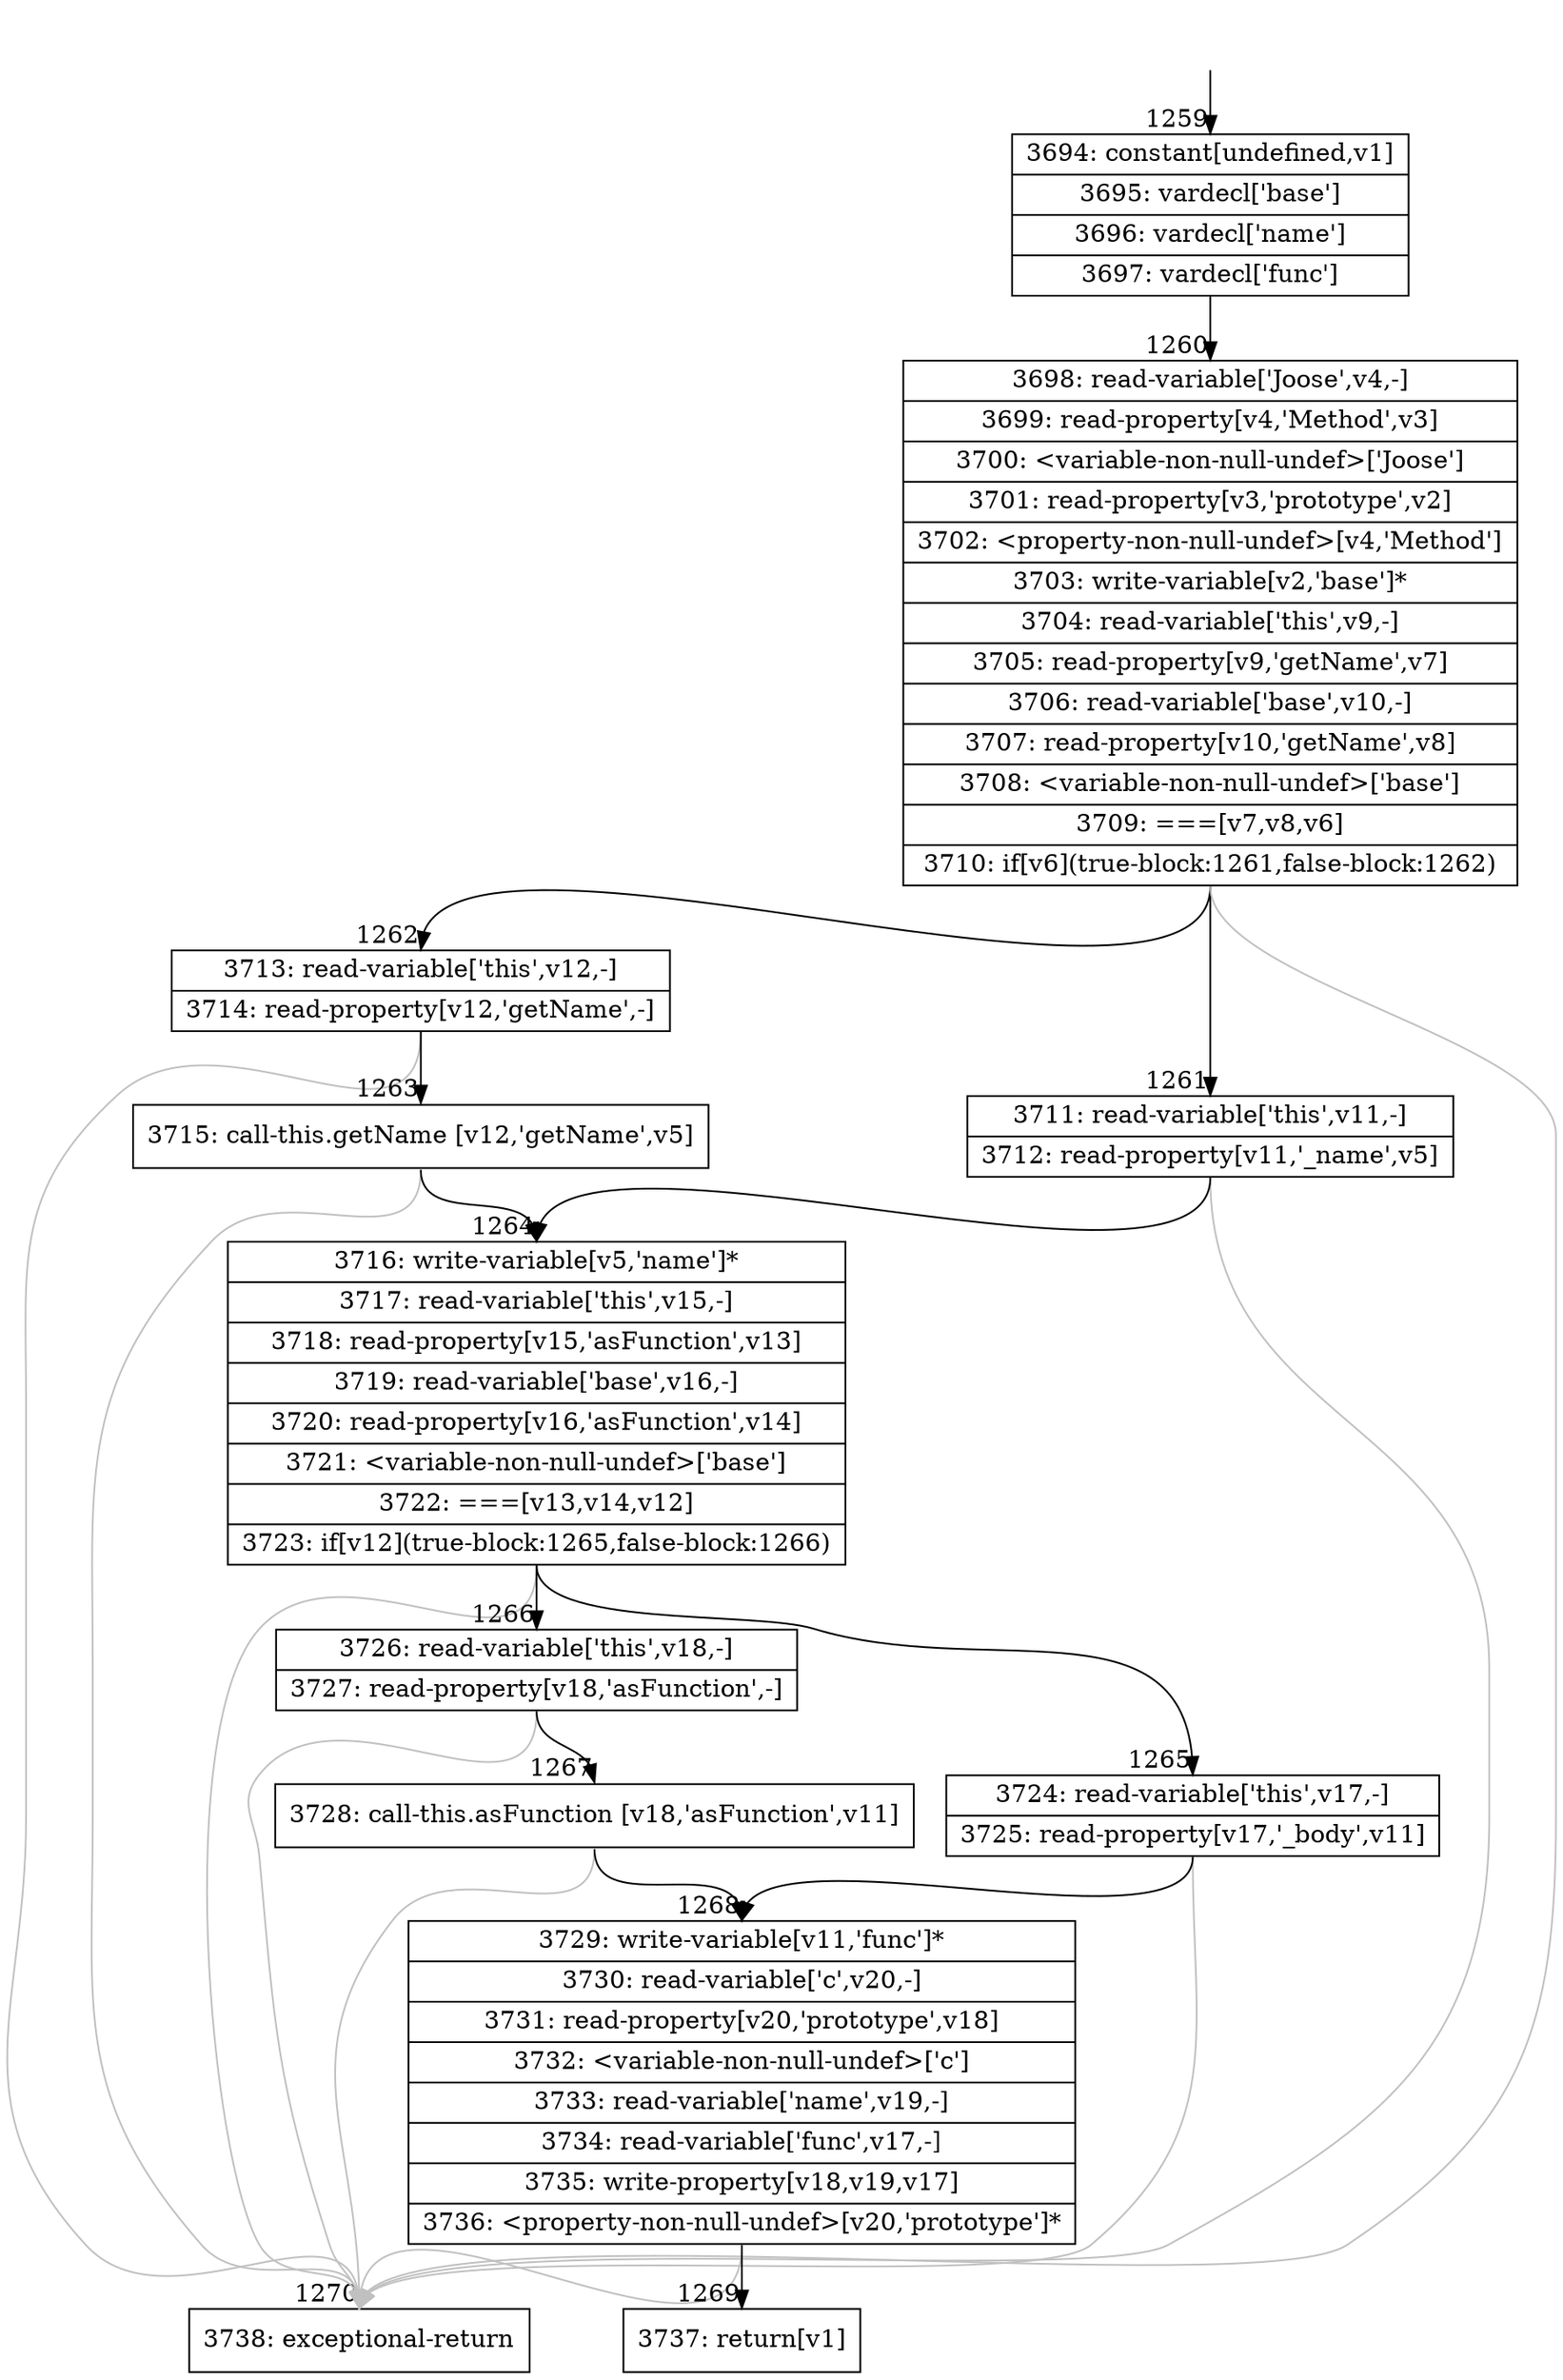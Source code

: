 digraph {
rankdir="TD"
BB_entry154[shape=none,label=""];
BB_entry154 -> BB1259 [tailport=s, headport=n, headlabel="    1259"]
BB1259 [shape=record label="{3694: constant[undefined,v1]|3695: vardecl['base']|3696: vardecl['name']|3697: vardecl['func']}" ] 
BB1259 -> BB1260 [tailport=s, headport=n, headlabel="      1260"]
BB1260 [shape=record label="{3698: read-variable['Joose',v4,-]|3699: read-property[v4,'Method',v3]|3700: \<variable-non-null-undef\>['Joose']|3701: read-property[v3,'prototype',v2]|3702: \<property-non-null-undef\>[v4,'Method']|3703: write-variable[v2,'base']*|3704: read-variable['this',v9,-]|3705: read-property[v9,'getName',v7]|3706: read-variable['base',v10,-]|3707: read-property[v10,'getName',v8]|3708: \<variable-non-null-undef\>['base']|3709: ===[v7,v8,v6]|3710: if[v6](true-block:1261,false-block:1262)}" ] 
BB1260 -> BB1261 [tailport=s, headport=n, headlabel="      1261"]
BB1260 -> BB1262 [tailport=s, headport=n, headlabel="      1262"]
BB1260 -> BB1270 [tailport=s, headport=n, color=gray, headlabel="      1270"]
BB1261 [shape=record label="{3711: read-variable['this',v11,-]|3712: read-property[v11,'_name',v5]}" ] 
BB1261 -> BB1264 [tailport=s, headport=n, headlabel="      1264"]
BB1261 -> BB1270 [tailport=s, headport=n, color=gray]
BB1262 [shape=record label="{3713: read-variable['this',v12,-]|3714: read-property[v12,'getName',-]}" ] 
BB1262 -> BB1263 [tailport=s, headport=n, headlabel="      1263"]
BB1262 -> BB1270 [tailport=s, headport=n, color=gray]
BB1263 [shape=record label="{3715: call-this.getName [v12,'getName',v5]}" ] 
BB1263 -> BB1264 [tailport=s, headport=n]
BB1263 -> BB1270 [tailport=s, headport=n, color=gray]
BB1264 [shape=record label="{3716: write-variable[v5,'name']*|3717: read-variable['this',v15,-]|3718: read-property[v15,'asFunction',v13]|3719: read-variable['base',v16,-]|3720: read-property[v16,'asFunction',v14]|3721: \<variable-non-null-undef\>['base']|3722: ===[v13,v14,v12]|3723: if[v12](true-block:1265,false-block:1266)}" ] 
BB1264 -> BB1265 [tailport=s, headport=n, headlabel="      1265"]
BB1264 -> BB1266 [tailport=s, headport=n, headlabel="      1266"]
BB1264 -> BB1270 [tailport=s, headport=n, color=gray]
BB1265 [shape=record label="{3724: read-variable['this',v17,-]|3725: read-property[v17,'_body',v11]}" ] 
BB1265 -> BB1268 [tailport=s, headport=n, headlabel="      1268"]
BB1265 -> BB1270 [tailport=s, headport=n, color=gray]
BB1266 [shape=record label="{3726: read-variable['this',v18,-]|3727: read-property[v18,'asFunction',-]}" ] 
BB1266 -> BB1267 [tailport=s, headport=n, headlabel="      1267"]
BB1266 -> BB1270 [tailport=s, headport=n, color=gray]
BB1267 [shape=record label="{3728: call-this.asFunction [v18,'asFunction',v11]}" ] 
BB1267 -> BB1268 [tailport=s, headport=n]
BB1267 -> BB1270 [tailport=s, headport=n, color=gray]
BB1268 [shape=record label="{3729: write-variable[v11,'func']*|3730: read-variable['c',v20,-]|3731: read-property[v20,'prototype',v18]|3732: \<variable-non-null-undef\>['c']|3733: read-variable['name',v19,-]|3734: read-variable['func',v17,-]|3735: write-property[v18,v19,v17]|3736: \<property-non-null-undef\>[v20,'prototype']*}" ] 
BB1268 -> BB1269 [tailport=s, headport=n, headlabel="      1269"]
BB1268 -> BB1270 [tailport=s, headport=n, color=gray]
BB1269 [shape=record label="{3737: return[v1]}" ] 
BB1270 [shape=record label="{3738: exceptional-return}" ] 
//#$~ 1426
}
